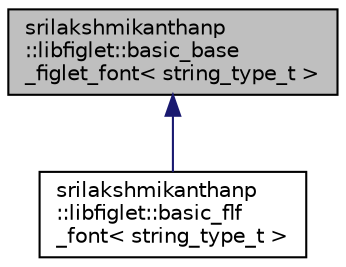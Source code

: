 digraph "srilakshmikanthanp::libfiglet::basic_base_figlet_font&lt; string_type_t &gt;"
{
 // LATEX_PDF_SIZE
  edge [fontname="Helvetica",fontsize="10",labelfontname="Helvetica",labelfontsize="10"];
  node [fontname="Helvetica",fontsize="10",shape=record];
  Node1 [label="srilakshmikanthanp\l::libfiglet::basic_base\l_figlet_font\< string_type_t \>",height=0.2,width=0.4,color="black", fillcolor="grey75", style="filled", fontcolor="black",tooltip="Base Font Type for Figlet."];
  Node1 -> Node2 [dir="back",color="midnightblue",fontsize="10",style="solid",fontname="Helvetica"];
  Node2 [label="srilakshmikanthanp\l::libfiglet::basic_flf\l_font\< string_type_t \>",height=0.2,width=0.4,color="black", fillcolor="white", style="filled",URL="$classsrilakshmikanthanp_1_1libfiglet_1_1basic__flf__font.html",tooltip="Figlet flf Font Type."];
}
